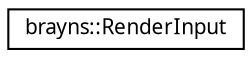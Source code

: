 digraph "Graphical Class Hierarchy"
{
  edge [fontname="Sans",fontsize="10",labelfontname="Sans",labelfontsize="10"];
  node [fontname="Sans",fontsize="10",shape=record];
  rankdir="LR";
  Node1 [label="brayns::RenderInput",height=0.2,width=0.4,color="black", fillcolor="white", style="filled",URL="$structbrayns_1_1_render_input.html"];
}
